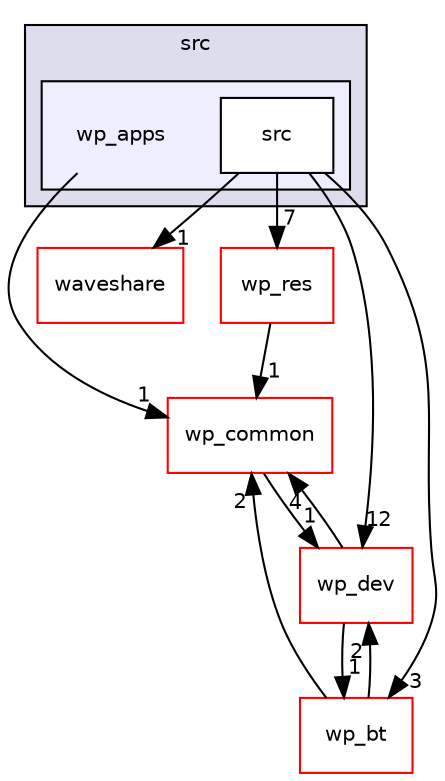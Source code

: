 digraph "wp_apps" {
  bgcolor=transparent;
  compound=true
  node [ fontsize="10", fontname="Helvetica"];
  edge [ labelfontsize="10", labelfontname="Helvetica"];
  subgraph clusterdir_68267d1309a1af8e8297ef4c3efbcdba {
    graph [ bgcolor="#ddddee", pencolor="black", label="src" fontname="Helvetica", fontsize="10", URL="dir_68267d1309a1af8e8297ef4c3efbcdba.html"]
  subgraph clusterdir_dee50937b975944f7c9648251dc93242 {
    graph [ bgcolor="#eeeeff", pencolor="black", label="" URL="dir_dee50937b975944f7c9648251dc93242.html"];
    dir_dee50937b975944f7c9648251dc93242 [shape=plaintext label="wp_apps"];
    dir_ee1edc0f0784b87343041848a173b456 [shape=box label="src" color="black" fillcolor="white" style="filled" URL="dir_ee1edc0f0784b87343041848a173b456.html"];
  }
  }
  dir_28711c213e476afb71f97a322fc62cbb [shape=box label="wp_common" color="red" URL="dir_28711c213e476afb71f97a322fc62cbb.html"];
  dir_0de5c10fa9cbe090c1c5fd9cd3c210ec [shape=box label="wp_res" color="red" URL="dir_0de5c10fa9cbe090c1c5fd9cd3c210ec.html"];
  dir_56690f865c0fb1678ce292c7fd411ad3 [shape=box label="wp_bt" color="red" URL="dir_56690f865c0fb1678ce292c7fd411ad3.html"];
  dir_ece66fc2df8e517e732af5ec1cd20206 [shape=box label="waveshare" color="red" URL="dir_ece66fc2df8e517e732af5ec1cd20206.html"];
  dir_9302ac7e3aa509d61fd690b87f2b61b2 [shape=box label="wp_dev" color="red" URL="dir_9302ac7e3aa509d61fd690b87f2b61b2.html"];
  dir_ee1edc0f0784b87343041848a173b456->dir_0de5c10fa9cbe090c1c5fd9cd3c210ec [headlabel="7", labeldistance=1.5 headhref="dir_000002_000003.html"];
  dir_ee1edc0f0784b87343041848a173b456->dir_56690f865c0fb1678ce292c7fd411ad3 [headlabel="3", labeldistance=1.5 headhref="dir_000002_000005.html"];
  dir_ee1edc0f0784b87343041848a173b456->dir_ece66fc2df8e517e732af5ec1cd20206 [headlabel="1", labeldistance=1.5 headhref="dir_000002_000009.html"];
  dir_ee1edc0f0784b87343041848a173b456->dir_9302ac7e3aa509d61fd690b87f2b61b2 [headlabel="12", labeldistance=1.5 headhref="dir_000002_000012.html"];
  dir_28711c213e476afb71f97a322fc62cbb->dir_9302ac7e3aa509d61fd690b87f2b61b2 [headlabel="1", labeldistance=1.5 headhref="dir_000007_000012.html"];
  dir_0de5c10fa9cbe090c1c5fd9cd3c210ec->dir_28711c213e476afb71f97a322fc62cbb [headlabel="1", labeldistance=1.5 headhref="dir_000003_000007.html"];
  dir_56690f865c0fb1678ce292c7fd411ad3->dir_28711c213e476afb71f97a322fc62cbb [headlabel="2", labeldistance=1.5 headhref="dir_000005_000007.html"];
  dir_56690f865c0fb1678ce292c7fd411ad3->dir_9302ac7e3aa509d61fd690b87f2b61b2 [headlabel="2", labeldistance=1.5 headhref="dir_000005_000012.html"];
  dir_dee50937b975944f7c9648251dc93242->dir_28711c213e476afb71f97a322fc62cbb [headlabel="1", labeldistance=1.5 headhref="dir_000001_000007.html"];
  dir_9302ac7e3aa509d61fd690b87f2b61b2->dir_28711c213e476afb71f97a322fc62cbb [headlabel="4", labeldistance=1.5 headhref="dir_000012_000007.html"];
  dir_9302ac7e3aa509d61fd690b87f2b61b2->dir_56690f865c0fb1678ce292c7fd411ad3 [headlabel="1", labeldistance=1.5 headhref="dir_000012_000005.html"];
}
